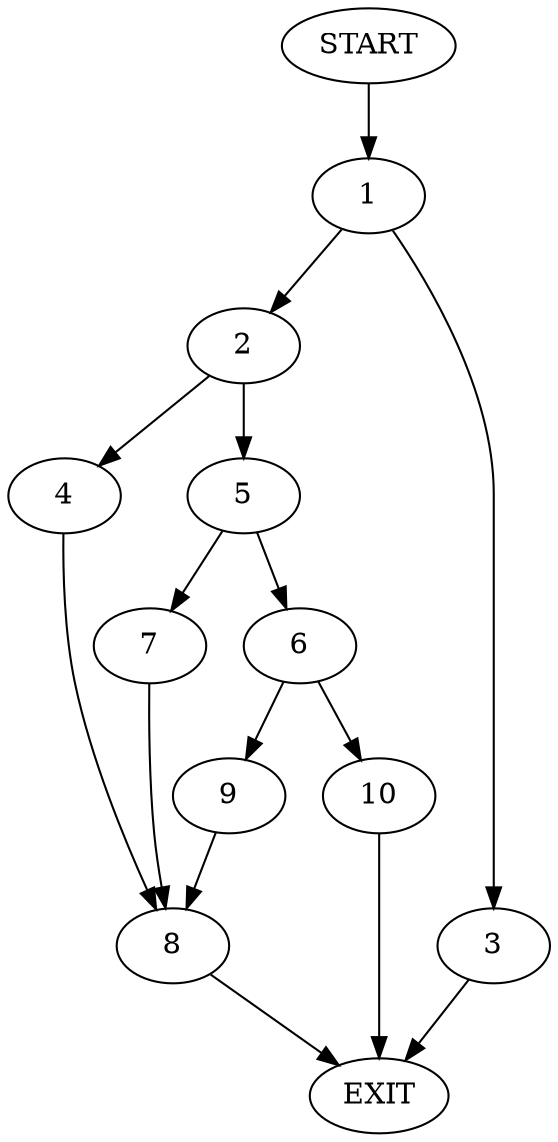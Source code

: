 digraph {
0 [label="START"]
11 [label="EXIT"]
0 -> 1
1 -> 2
1 -> 3
3 -> 11
2 -> 4
2 -> 5
5 -> 6
5 -> 7
4 -> 8
8 -> 11
7 -> 8
6 -> 9
6 -> 10
10 -> 11
9 -> 8
}
